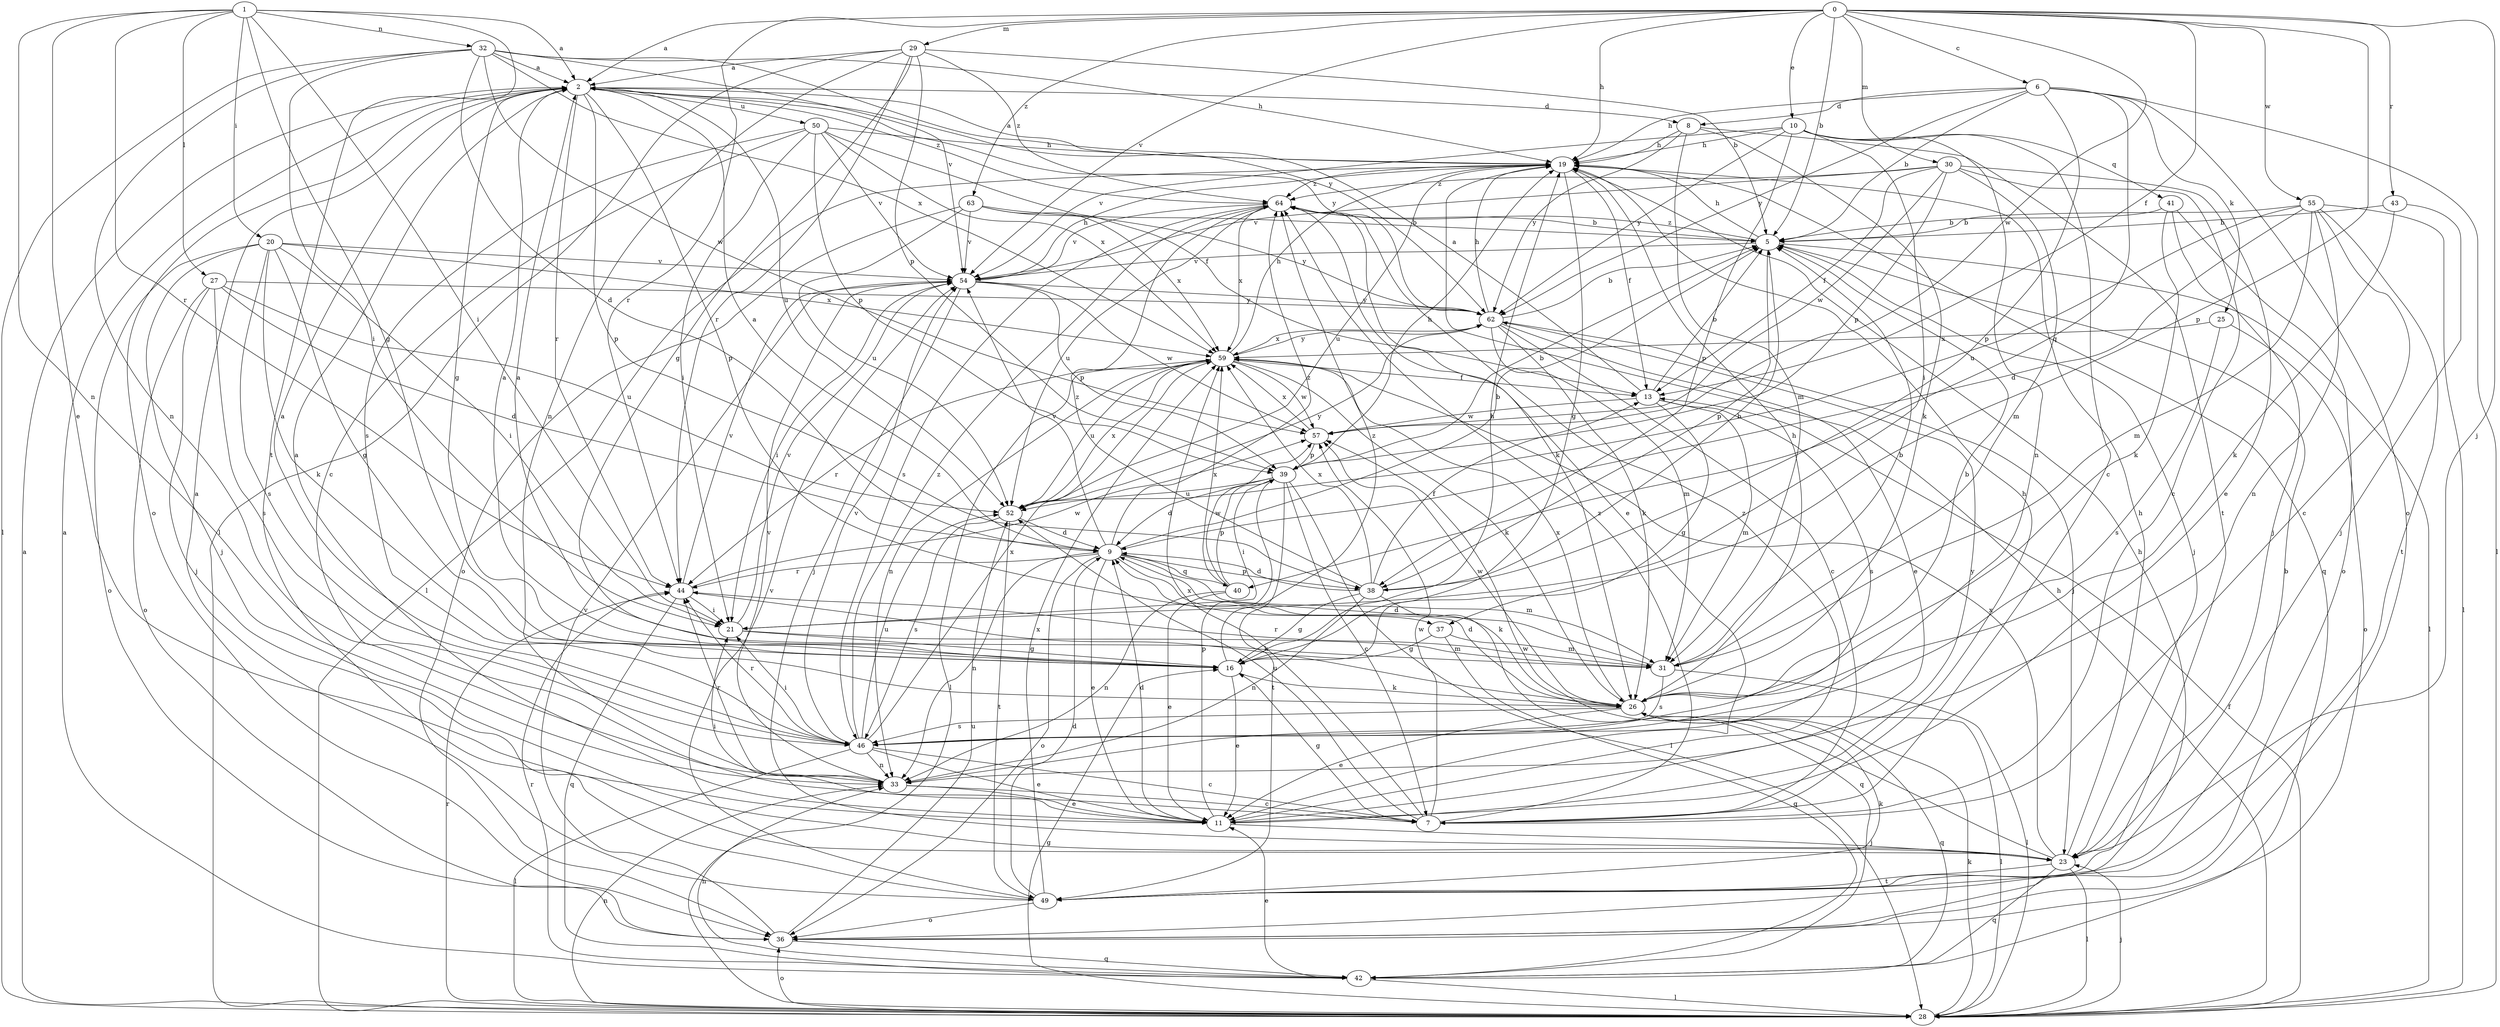 strict digraph  {
0;
1;
2;
5;
6;
7;
8;
9;
10;
11;
13;
16;
19;
20;
21;
23;
25;
26;
27;
28;
29;
30;
31;
32;
33;
36;
37;
38;
39;
40;
41;
42;
43;
44;
46;
49;
50;
52;
54;
55;
57;
59;
62;
63;
64;
0 -> 2  [label=a];
0 -> 5  [label=b];
0 -> 6  [label=c];
0 -> 10  [label=e];
0 -> 13  [label=f];
0 -> 19  [label=h];
0 -> 23  [label=j];
0 -> 29  [label=m];
0 -> 30  [label=m];
0 -> 37  [label=p];
0 -> 43  [label=r];
0 -> 44  [label=r];
0 -> 54  [label=v];
0 -> 55  [label=w];
0 -> 57  [label=w];
0 -> 63  [label=z];
1 -> 2  [label=a];
1 -> 11  [label=e];
1 -> 16  [label=g];
1 -> 20  [label=i];
1 -> 21  [label=i];
1 -> 27  [label=l];
1 -> 32  [label=n];
1 -> 33  [label=n];
1 -> 44  [label=r];
1 -> 49  [label=t];
2 -> 8  [label=d];
2 -> 16  [label=g];
2 -> 36  [label=o];
2 -> 37  [label=p];
2 -> 38  [label=p];
2 -> 44  [label=r];
2 -> 50  [label=u];
2 -> 52  [label=u];
2 -> 62  [label=y];
2 -> 64  [label=z];
5 -> 19  [label=h];
5 -> 23  [label=j];
5 -> 28  [label=l];
5 -> 38  [label=p];
5 -> 54  [label=v];
5 -> 64  [label=z];
6 -> 5  [label=b];
6 -> 8  [label=d];
6 -> 19  [label=h];
6 -> 25  [label=k];
6 -> 28  [label=l];
6 -> 36  [label=o];
6 -> 38  [label=p];
6 -> 40  [label=q];
6 -> 62  [label=y];
7 -> 16  [label=g];
7 -> 19  [label=h];
7 -> 52  [label=u];
7 -> 57  [label=w];
7 -> 59  [label=x];
7 -> 64  [label=z];
8 -> 19  [label=h];
8 -> 26  [label=k];
8 -> 31  [label=m];
8 -> 49  [label=t];
8 -> 62  [label=y];
9 -> 2  [label=a];
9 -> 5  [label=b];
9 -> 11  [label=e];
9 -> 26  [label=k];
9 -> 31  [label=m];
9 -> 33  [label=n];
9 -> 36  [label=o];
9 -> 38  [label=p];
9 -> 40  [label=q];
9 -> 44  [label=r];
9 -> 54  [label=v];
9 -> 64  [label=z];
10 -> 7  [label=c];
10 -> 19  [label=h];
10 -> 21  [label=i];
10 -> 33  [label=n];
10 -> 38  [label=p];
10 -> 41  [label=q];
10 -> 54  [label=v];
10 -> 62  [label=y];
11 -> 2  [label=a];
11 -> 9  [label=d];
11 -> 21  [label=i];
11 -> 23  [label=j];
11 -> 39  [label=p];
11 -> 62  [label=y];
11 -> 64  [label=z];
13 -> 2  [label=a];
13 -> 5  [label=b];
13 -> 16  [label=g];
13 -> 31  [label=m];
13 -> 46  [label=s];
13 -> 57  [label=w];
16 -> 2  [label=a];
16 -> 11  [label=e];
16 -> 19  [label=h];
16 -> 26  [label=k];
16 -> 64  [label=z];
19 -> 2  [label=a];
19 -> 13  [label=f];
19 -> 16  [label=g];
19 -> 28  [label=l];
19 -> 42  [label=q];
19 -> 52  [label=u];
19 -> 64  [label=z];
20 -> 16  [label=g];
20 -> 21  [label=i];
20 -> 23  [label=j];
20 -> 26  [label=k];
20 -> 36  [label=o];
20 -> 46  [label=s];
20 -> 54  [label=v];
20 -> 59  [label=x];
21 -> 16  [label=g];
21 -> 31  [label=m];
21 -> 54  [label=v];
23 -> 19  [label=h];
23 -> 28  [label=l];
23 -> 42  [label=q];
23 -> 49  [label=t];
23 -> 57  [label=w];
23 -> 59  [label=x];
25 -> 36  [label=o];
25 -> 46  [label=s];
25 -> 59  [label=x];
26 -> 5  [label=b];
26 -> 9  [label=d];
26 -> 11  [label=e];
26 -> 19  [label=h];
26 -> 28  [label=l];
26 -> 42  [label=q];
26 -> 46  [label=s];
26 -> 57  [label=w];
26 -> 59  [label=x];
27 -> 9  [label=d];
27 -> 23  [label=j];
27 -> 36  [label=o];
27 -> 46  [label=s];
27 -> 52  [label=u];
27 -> 62  [label=y];
28 -> 2  [label=a];
28 -> 13  [label=f];
28 -> 16  [label=g];
28 -> 19  [label=h];
28 -> 23  [label=j];
28 -> 26  [label=k];
28 -> 33  [label=n];
28 -> 36  [label=o];
28 -> 44  [label=r];
29 -> 2  [label=a];
29 -> 5  [label=b];
29 -> 16  [label=g];
29 -> 28  [label=l];
29 -> 33  [label=n];
29 -> 39  [label=p];
29 -> 44  [label=r];
29 -> 64  [label=z];
30 -> 7  [label=c];
30 -> 11  [label=e];
30 -> 13  [label=f];
30 -> 31  [label=m];
30 -> 39  [label=p];
30 -> 54  [label=v];
30 -> 57  [label=w];
30 -> 64  [label=z];
31 -> 2  [label=a];
31 -> 5  [label=b];
31 -> 9  [label=d];
31 -> 28  [label=l];
31 -> 44  [label=r];
31 -> 46  [label=s];
32 -> 2  [label=a];
32 -> 9  [label=d];
32 -> 19  [label=h];
32 -> 21  [label=i];
32 -> 28  [label=l];
32 -> 33  [label=n];
32 -> 54  [label=v];
32 -> 57  [label=w];
32 -> 59  [label=x];
32 -> 62  [label=y];
33 -> 7  [label=c];
33 -> 11  [label=e];
33 -> 44  [label=r];
33 -> 54  [label=v];
36 -> 19  [label=h];
36 -> 42  [label=q];
36 -> 52  [label=u];
36 -> 54  [label=v];
37 -> 16  [label=g];
37 -> 31  [label=m];
37 -> 42  [label=q];
38 -> 5  [label=b];
38 -> 9  [label=d];
38 -> 13  [label=f];
38 -> 16  [label=g];
38 -> 33  [label=n];
38 -> 42  [label=q];
38 -> 59  [label=x];
38 -> 64  [label=z];
39 -> 5  [label=b];
39 -> 7  [label=c];
39 -> 9  [label=d];
39 -> 19  [label=h];
39 -> 21  [label=i];
39 -> 28  [label=l];
39 -> 49  [label=t];
39 -> 52  [label=u];
40 -> 11  [label=e];
40 -> 33  [label=n];
40 -> 39  [label=p];
40 -> 57  [label=w];
40 -> 59  [label=x];
41 -> 5  [label=b];
41 -> 23  [label=j];
41 -> 26  [label=k];
41 -> 36  [label=o];
42 -> 2  [label=a];
42 -> 11  [label=e];
42 -> 28  [label=l];
42 -> 33  [label=n];
42 -> 44  [label=r];
43 -> 5  [label=b];
43 -> 23  [label=j];
43 -> 26  [label=k];
44 -> 21  [label=i];
44 -> 26  [label=k];
44 -> 42  [label=q];
44 -> 54  [label=v];
44 -> 57  [label=w];
46 -> 2  [label=a];
46 -> 7  [label=c];
46 -> 11  [label=e];
46 -> 21  [label=i];
46 -> 28  [label=l];
46 -> 33  [label=n];
46 -> 44  [label=r];
46 -> 52  [label=u];
46 -> 54  [label=v];
46 -> 59  [label=x];
46 -> 64  [label=z];
49 -> 2  [label=a];
49 -> 5  [label=b];
49 -> 9  [label=d];
49 -> 26  [label=k];
49 -> 36  [label=o];
49 -> 54  [label=v];
49 -> 59  [label=x];
50 -> 7  [label=c];
50 -> 13  [label=f];
50 -> 19  [label=h];
50 -> 21  [label=i];
50 -> 39  [label=p];
50 -> 46  [label=s];
50 -> 54  [label=v];
50 -> 59  [label=x];
52 -> 9  [label=d];
52 -> 46  [label=s];
52 -> 49  [label=t];
52 -> 59  [label=x];
52 -> 62  [label=y];
54 -> 19  [label=h];
54 -> 21  [label=i];
54 -> 23  [label=j];
54 -> 39  [label=p];
54 -> 57  [label=w];
54 -> 62  [label=y];
55 -> 5  [label=b];
55 -> 7  [label=c];
55 -> 9  [label=d];
55 -> 28  [label=l];
55 -> 31  [label=m];
55 -> 33  [label=n];
55 -> 49  [label=t];
55 -> 52  [label=u];
57 -> 39  [label=p];
57 -> 59  [label=x];
59 -> 13  [label=f];
59 -> 19  [label=h];
59 -> 26  [label=k];
59 -> 28  [label=l];
59 -> 33  [label=n];
59 -> 44  [label=r];
59 -> 52  [label=u];
59 -> 57  [label=w];
59 -> 62  [label=y];
62 -> 5  [label=b];
62 -> 7  [label=c];
62 -> 11  [label=e];
62 -> 19  [label=h];
62 -> 23  [label=j];
62 -> 26  [label=k];
62 -> 31  [label=m];
62 -> 59  [label=x];
63 -> 5  [label=b];
63 -> 36  [label=o];
63 -> 52  [label=u];
63 -> 54  [label=v];
63 -> 59  [label=x];
63 -> 62  [label=y];
64 -> 5  [label=b];
64 -> 11  [label=e];
64 -> 26  [label=k];
64 -> 46  [label=s];
64 -> 52  [label=u];
64 -> 54  [label=v];
64 -> 59  [label=x];
}
